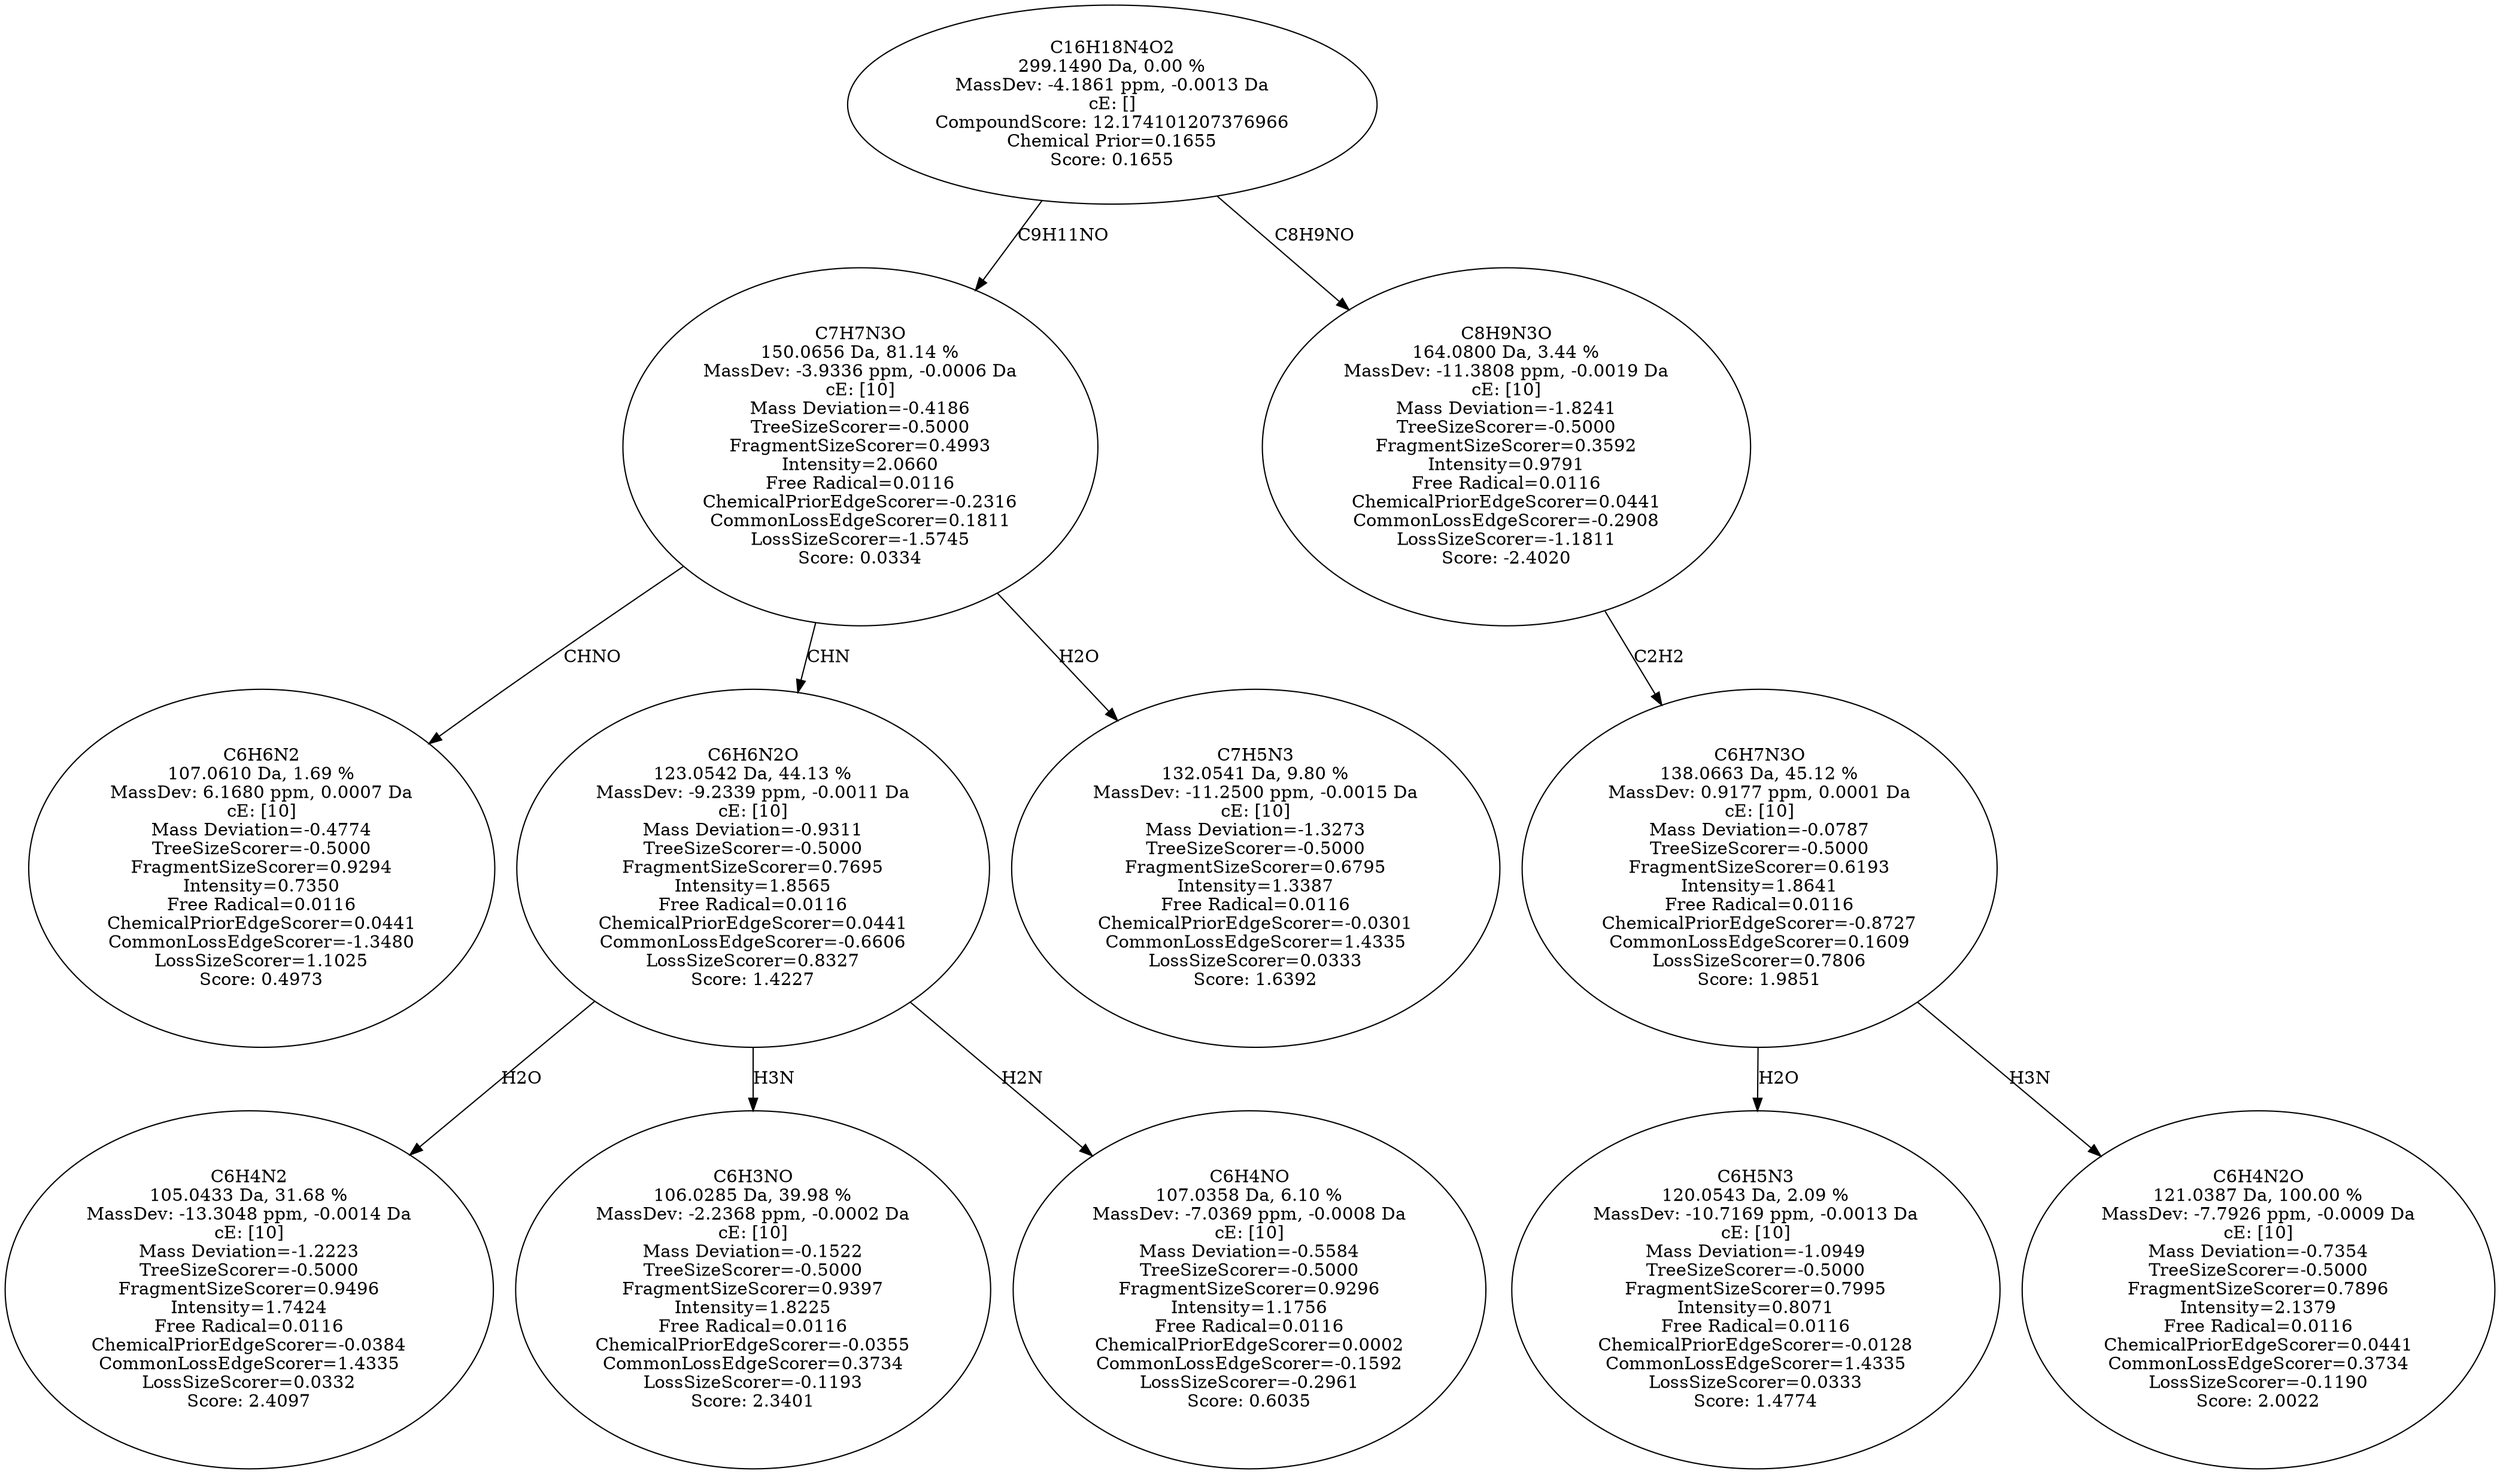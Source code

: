 strict digraph {
v1 [label="C6H6N2\n107.0610 Da, 1.69 %\nMassDev: 6.1680 ppm, 0.0007 Da\ncE: [10]\nMass Deviation=-0.4774\nTreeSizeScorer=-0.5000\nFragmentSizeScorer=0.9294\nIntensity=0.7350\nFree Radical=0.0116\nChemicalPriorEdgeScorer=0.0441\nCommonLossEdgeScorer=-1.3480\nLossSizeScorer=1.1025\nScore: 0.4973"];
v2 [label="C6H4N2\n105.0433 Da, 31.68 %\nMassDev: -13.3048 ppm, -0.0014 Da\ncE: [10]\nMass Deviation=-1.2223\nTreeSizeScorer=-0.5000\nFragmentSizeScorer=0.9496\nIntensity=1.7424\nFree Radical=0.0116\nChemicalPriorEdgeScorer=-0.0384\nCommonLossEdgeScorer=1.4335\nLossSizeScorer=0.0332\nScore: 2.4097"];
v3 [label="C6H3NO\n106.0285 Da, 39.98 %\nMassDev: -2.2368 ppm, -0.0002 Da\ncE: [10]\nMass Deviation=-0.1522\nTreeSizeScorer=-0.5000\nFragmentSizeScorer=0.9397\nIntensity=1.8225\nFree Radical=0.0116\nChemicalPriorEdgeScorer=-0.0355\nCommonLossEdgeScorer=0.3734\nLossSizeScorer=-0.1193\nScore: 2.3401"];
v4 [label="C6H4NO\n107.0358 Da, 6.10 %\nMassDev: -7.0369 ppm, -0.0008 Da\ncE: [10]\nMass Deviation=-0.5584\nTreeSizeScorer=-0.5000\nFragmentSizeScorer=0.9296\nIntensity=1.1756\nFree Radical=0.0116\nChemicalPriorEdgeScorer=0.0002\nCommonLossEdgeScorer=-0.1592\nLossSizeScorer=-0.2961\nScore: 0.6035"];
v5 [label="C6H6N2O\n123.0542 Da, 44.13 %\nMassDev: -9.2339 ppm, -0.0011 Da\ncE: [10]\nMass Deviation=-0.9311\nTreeSizeScorer=-0.5000\nFragmentSizeScorer=0.7695\nIntensity=1.8565\nFree Radical=0.0116\nChemicalPriorEdgeScorer=0.0441\nCommonLossEdgeScorer=-0.6606\nLossSizeScorer=0.8327\nScore: 1.4227"];
v6 [label="C7H5N3\n132.0541 Da, 9.80 %\nMassDev: -11.2500 ppm, -0.0015 Da\ncE: [10]\nMass Deviation=-1.3273\nTreeSizeScorer=-0.5000\nFragmentSizeScorer=0.6795\nIntensity=1.3387\nFree Radical=0.0116\nChemicalPriorEdgeScorer=-0.0301\nCommonLossEdgeScorer=1.4335\nLossSizeScorer=0.0333\nScore: 1.6392"];
v7 [label="C7H7N3O\n150.0656 Da, 81.14 %\nMassDev: -3.9336 ppm, -0.0006 Da\ncE: [10]\nMass Deviation=-0.4186\nTreeSizeScorer=-0.5000\nFragmentSizeScorer=0.4993\nIntensity=2.0660\nFree Radical=0.0116\nChemicalPriorEdgeScorer=-0.2316\nCommonLossEdgeScorer=0.1811\nLossSizeScorer=-1.5745\nScore: 0.0334"];
v8 [label="C6H5N3\n120.0543 Da, 2.09 %\nMassDev: -10.7169 ppm, -0.0013 Da\ncE: [10]\nMass Deviation=-1.0949\nTreeSizeScorer=-0.5000\nFragmentSizeScorer=0.7995\nIntensity=0.8071\nFree Radical=0.0116\nChemicalPriorEdgeScorer=-0.0128\nCommonLossEdgeScorer=1.4335\nLossSizeScorer=0.0333\nScore: 1.4774"];
v9 [label="C6H4N2O\n121.0387 Da, 100.00 %\nMassDev: -7.7926 ppm, -0.0009 Da\ncE: [10]\nMass Deviation=-0.7354\nTreeSizeScorer=-0.5000\nFragmentSizeScorer=0.7896\nIntensity=2.1379\nFree Radical=0.0116\nChemicalPriorEdgeScorer=0.0441\nCommonLossEdgeScorer=0.3734\nLossSizeScorer=-0.1190\nScore: 2.0022"];
v10 [label="C6H7N3O\n138.0663 Da, 45.12 %\nMassDev: 0.9177 ppm, 0.0001 Da\ncE: [10]\nMass Deviation=-0.0787\nTreeSizeScorer=-0.5000\nFragmentSizeScorer=0.6193\nIntensity=1.8641\nFree Radical=0.0116\nChemicalPriorEdgeScorer=-0.8727\nCommonLossEdgeScorer=0.1609\nLossSizeScorer=0.7806\nScore: 1.9851"];
v11 [label="C8H9N3O\n164.0800 Da, 3.44 %\nMassDev: -11.3808 ppm, -0.0019 Da\ncE: [10]\nMass Deviation=-1.8241\nTreeSizeScorer=-0.5000\nFragmentSizeScorer=0.3592\nIntensity=0.9791\nFree Radical=0.0116\nChemicalPriorEdgeScorer=0.0441\nCommonLossEdgeScorer=-0.2908\nLossSizeScorer=-1.1811\nScore: -2.4020"];
v12 [label="C16H18N4O2\n299.1490 Da, 0.00 %\nMassDev: -4.1861 ppm, -0.0013 Da\ncE: []\nCompoundScore: 12.174101207376966\nChemical Prior=0.1655\nScore: 0.1655"];
v7 -> v1 [label="CHNO"];
v5 -> v2 [label="H2O"];
v5 -> v3 [label="H3N"];
v5 -> v4 [label="H2N"];
v7 -> v5 [label="CHN"];
v7 -> v6 [label="H2O"];
v12 -> v7 [label="C9H11NO"];
v10 -> v8 [label="H2O"];
v10 -> v9 [label="H3N"];
v11 -> v10 [label="C2H2"];
v12 -> v11 [label="C8H9NO"];
}
